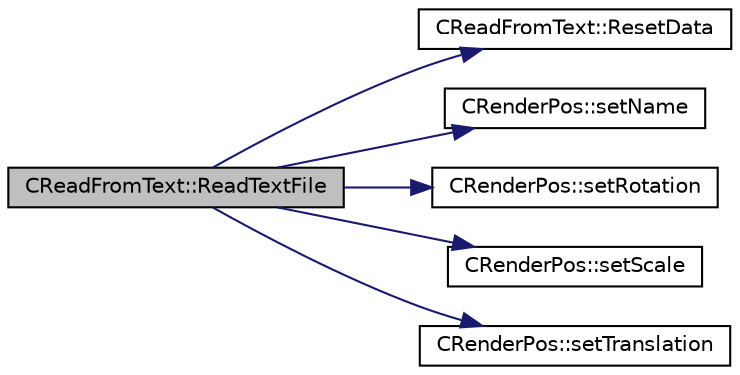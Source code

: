 digraph "CReadFromText::ReadTextFile"
{
  bgcolor="transparent";
  edge [fontname="Helvetica",fontsize="10",labelfontname="Helvetica",labelfontsize="10"];
  node [fontname="Helvetica",fontsize="10",shape=record];
  rankdir="LR";
  Node1 [label="CReadFromText::ReadTextFile",height=0.2,width=0.4,color="black", fillcolor="grey75", style="filled", fontcolor="black"];
  Node1 -> Node2 [color="midnightblue",fontsize="10",style="solid",fontname="Helvetica"];
  Node2 [label="CReadFromText::ResetData",height=0.2,width=0.4,color="black",URL="$classCReadFromText.html#aca740381311b8823c43023287c47d46e"];
  Node1 -> Node3 [color="midnightblue",fontsize="10",style="solid",fontname="Helvetica"];
  Node3 [label="CRenderPos::setName",height=0.2,width=0.4,color="black",URL="$classCRenderPos.html#a3f14fc0e5a8decdd4ee38e78a2977917"];
  Node1 -> Node4 [color="midnightblue",fontsize="10",style="solid",fontname="Helvetica"];
  Node4 [label="CRenderPos::setRotation",height=0.2,width=0.4,color="black",URL="$classCRenderPos.html#acd04bd4bf35c43cf1eb5c7df3bdc19cb"];
  Node1 -> Node5 [color="midnightblue",fontsize="10",style="solid",fontname="Helvetica"];
  Node5 [label="CRenderPos::setScale",height=0.2,width=0.4,color="black",URL="$classCRenderPos.html#ab678aa787ddec521c4d7bbf927230340"];
  Node1 -> Node6 [color="midnightblue",fontsize="10",style="solid",fontname="Helvetica"];
  Node6 [label="CRenderPos::setTranslation",height=0.2,width=0.4,color="black",URL="$classCRenderPos.html#a414f03604c96738578eb32aa29536020"];
}
